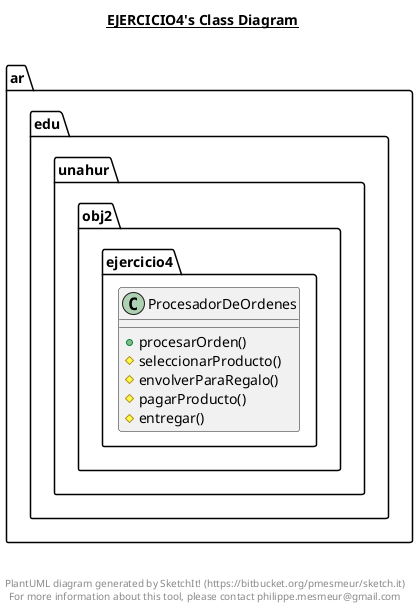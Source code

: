 @startuml

title __EJERCICIO4's Class Diagram__\n

  package ar.edu.unahur.obj2 {
    package ar.edu.unahur.obj2.ejercicio4 {
      class ProcesadorDeOrdenes {
          + procesarOrden()
          # seleccionarProducto()
          # envolverParaRegalo()
          # pagarProducto()
          # entregar()
      }
    }
  }
  



right footer


PlantUML diagram generated by SketchIt! (https://bitbucket.org/pmesmeur/sketch.it)
For more information about this tool, please contact philippe.mesmeur@gmail.com
endfooter

@enduml
